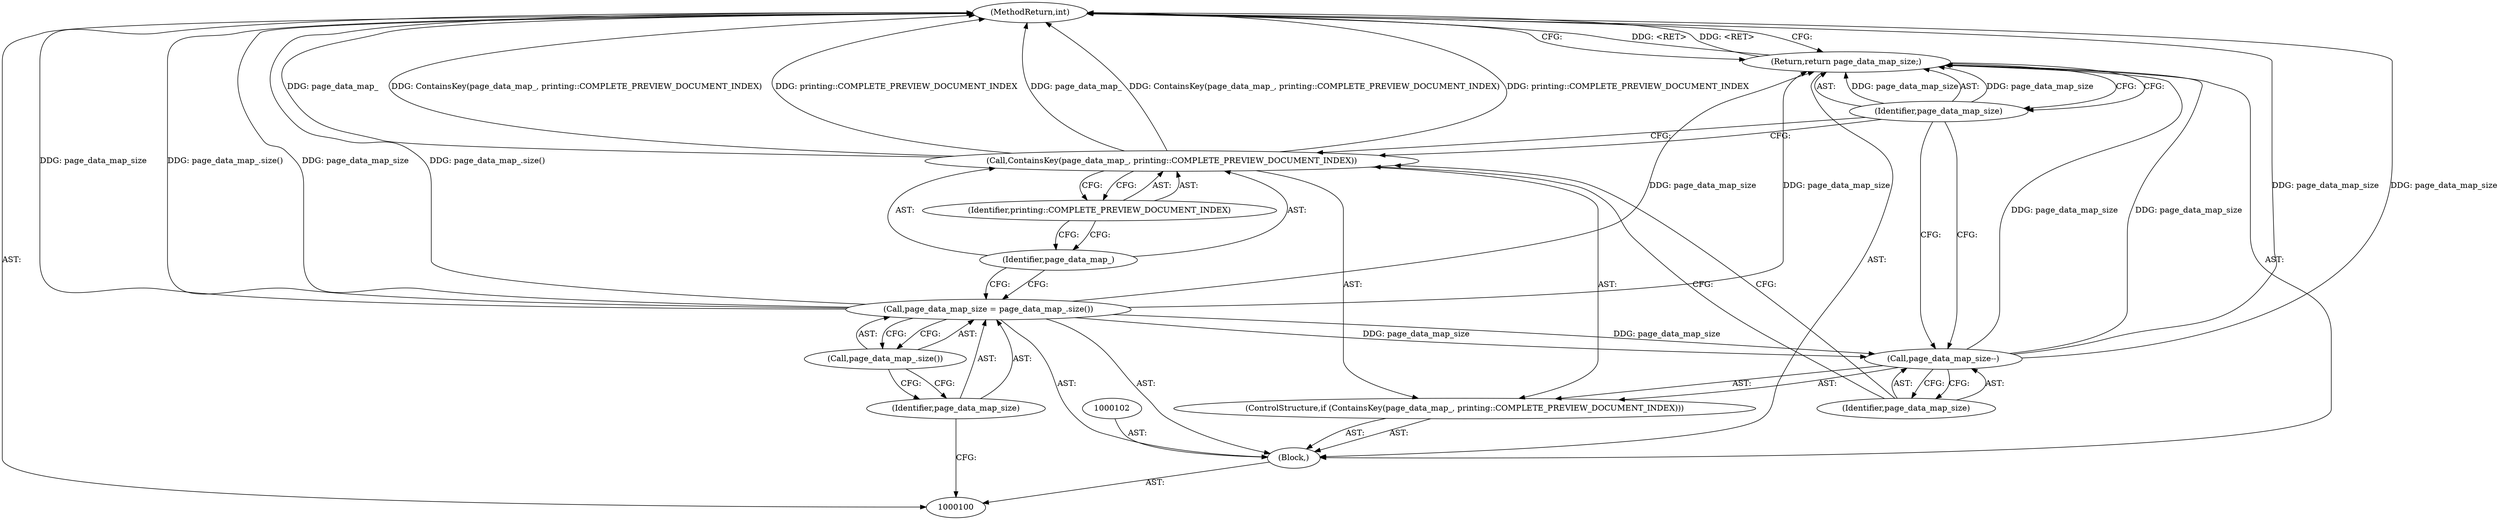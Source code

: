 digraph "0_Chrome_116d0963cadfbf55ef2ec3d13781987c4d80517a" {
"1000114" [label="(MethodReturn,int)"];
"1000101" [label="(Block,)"];
"1000105" [label="(Call,page_data_map_.size())"];
"1000103" [label="(Call,page_data_map_size = page_data_map_.size())"];
"1000104" [label="(Identifier,page_data_map_size)"];
"1000108" [label="(Identifier,page_data_map_)"];
"1000109" [label="(Identifier,printing::COMPLETE_PREVIEW_DOCUMENT_INDEX)"];
"1000106" [label="(ControlStructure,if (ContainsKey(page_data_map_, printing::COMPLETE_PREVIEW_DOCUMENT_INDEX)))"];
"1000107" [label="(Call,ContainsKey(page_data_map_, printing::COMPLETE_PREVIEW_DOCUMENT_INDEX))"];
"1000110" [label="(Call,page_data_map_size--)"];
"1000111" [label="(Identifier,page_data_map_size)"];
"1000113" [label="(Identifier,page_data_map_size)"];
"1000112" [label="(Return,return page_data_map_size;)"];
"1000114" -> "1000100"  [label="AST: "];
"1000114" -> "1000112"  [label="CFG: "];
"1000112" -> "1000114"  [label="DDG: <RET>"];
"1000107" -> "1000114"  [label="DDG: page_data_map_"];
"1000107" -> "1000114"  [label="DDG: ContainsKey(page_data_map_, printing::COMPLETE_PREVIEW_DOCUMENT_INDEX)"];
"1000107" -> "1000114"  [label="DDG: printing::COMPLETE_PREVIEW_DOCUMENT_INDEX"];
"1000103" -> "1000114"  [label="DDG: page_data_map_size"];
"1000103" -> "1000114"  [label="DDG: page_data_map_.size()"];
"1000110" -> "1000114"  [label="DDG: page_data_map_size"];
"1000101" -> "1000100"  [label="AST: "];
"1000102" -> "1000101"  [label="AST: "];
"1000103" -> "1000101"  [label="AST: "];
"1000106" -> "1000101"  [label="AST: "];
"1000112" -> "1000101"  [label="AST: "];
"1000105" -> "1000103"  [label="AST: "];
"1000105" -> "1000104"  [label="CFG: "];
"1000103" -> "1000105"  [label="CFG: "];
"1000103" -> "1000101"  [label="AST: "];
"1000103" -> "1000105"  [label="CFG: "];
"1000104" -> "1000103"  [label="AST: "];
"1000105" -> "1000103"  [label="AST: "];
"1000108" -> "1000103"  [label="CFG: "];
"1000103" -> "1000114"  [label="DDG: page_data_map_size"];
"1000103" -> "1000114"  [label="DDG: page_data_map_.size()"];
"1000103" -> "1000110"  [label="DDG: page_data_map_size"];
"1000103" -> "1000112"  [label="DDG: page_data_map_size"];
"1000104" -> "1000103"  [label="AST: "];
"1000104" -> "1000100"  [label="CFG: "];
"1000105" -> "1000104"  [label="CFG: "];
"1000108" -> "1000107"  [label="AST: "];
"1000108" -> "1000103"  [label="CFG: "];
"1000109" -> "1000108"  [label="CFG: "];
"1000109" -> "1000107"  [label="AST: "];
"1000109" -> "1000108"  [label="CFG: "];
"1000107" -> "1000109"  [label="CFG: "];
"1000106" -> "1000101"  [label="AST: "];
"1000107" -> "1000106"  [label="AST: "];
"1000110" -> "1000106"  [label="AST: "];
"1000107" -> "1000106"  [label="AST: "];
"1000107" -> "1000109"  [label="CFG: "];
"1000108" -> "1000107"  [label="AST: "];
"1000109" -> "1000107"  [label="AST: "];
"1000111" -> "1000107"  [label="CFG: "];
"1000113" -> "1000107"  [label="CFG: "];
"1000107" -> "1000114"  [label="DDG: page_data_map_"];
"1000107" -> "1000114"  [label="DDG: ContainsKey(page_data_map_, printing::COMPLETE_PREVIEW_DOCUMENT_INDEX)"];
"1000107" -> "1000114"  [label="DDG: printing::COMPLETE_PREVIEW_DOCUMENT_INDEX"];
"1000110" -> "1000106"  [label="AST: "];
"1000110" -> "1000111"  [label="CFG: "];
"1000111" -> "1000110"  [label="AST: "];
"1000113" -> "1000110"  [label="CFG: "];
"1000110" -> "1000114"  [label="DDG: page_data_map_size"];
"1000103" -> "1000110"  [label="DDG: page_data_map_size"];
"1000110" -> "1000112"  [label="DDG: page_data_map_size"];
"1000111" -> "1000110"  [label="AST: "];
"1000111" -> "1000107"  [label="CFG: "];
"1000110" -> "1000111"  [label="CFG: "];
"1000113" -> "1000112"  [label="AST: "];
"1000113" -> "1000110"  [label="CFG: "];
"1000113" -> "1000107"  [label="CFG: "];
"1000112" -> "1000113"  [label="CFG: "];
"1000113" -> "1000112"  [label="DDG: page_data_map_size"];
"1000112" -> "1000101"  [label="AST: "];
"1000112" -> "1000113"  [label="CFG: "];
"1000113" -> "1000112"  [label="AST: "];
"1000114" -> "1000112"  [label="CFG: "];
"1000112" -> "1000114"  [label="DDG: <RET>"];
"1000113" -> "1000112"  [label="DDG: page_data_map_size"];
"1000103" -> "1000112"  [label="DDG: page_data_map_size"];
"1000110" -> "1000112"  [label="DDG: page_data_map_size"];
}
